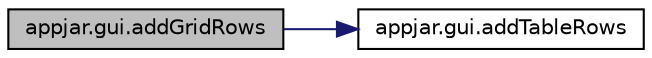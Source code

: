 digraph "appjar.gui.addGridRows"
{
  edge [fontname="Helvetica",fontsize="10",labelfontname="Helvetica",labelfontsize="10"];
  node [fontname="Helvetica",fontsize="10",shape=record];
  rankdir="LR";
  Node412 [label="appjar.gui.addGridRows",height=0.2,width=0.4,color="black", fillcolor="grey75", style="filled", fontcolor="black"];
  Node412 -> Node413 [color="midnightblue",fontsize="10",style="solid",fontname="Helvetica"];
  Node413 [label="appjar.gui.addTableRows",height=0.2,width=0.4,color="black", fillcolor="white", style="filled",URL="$classappjar_1_1gui.html#ad21de28837a221a0cf6667f4d5d6361f"];
}
